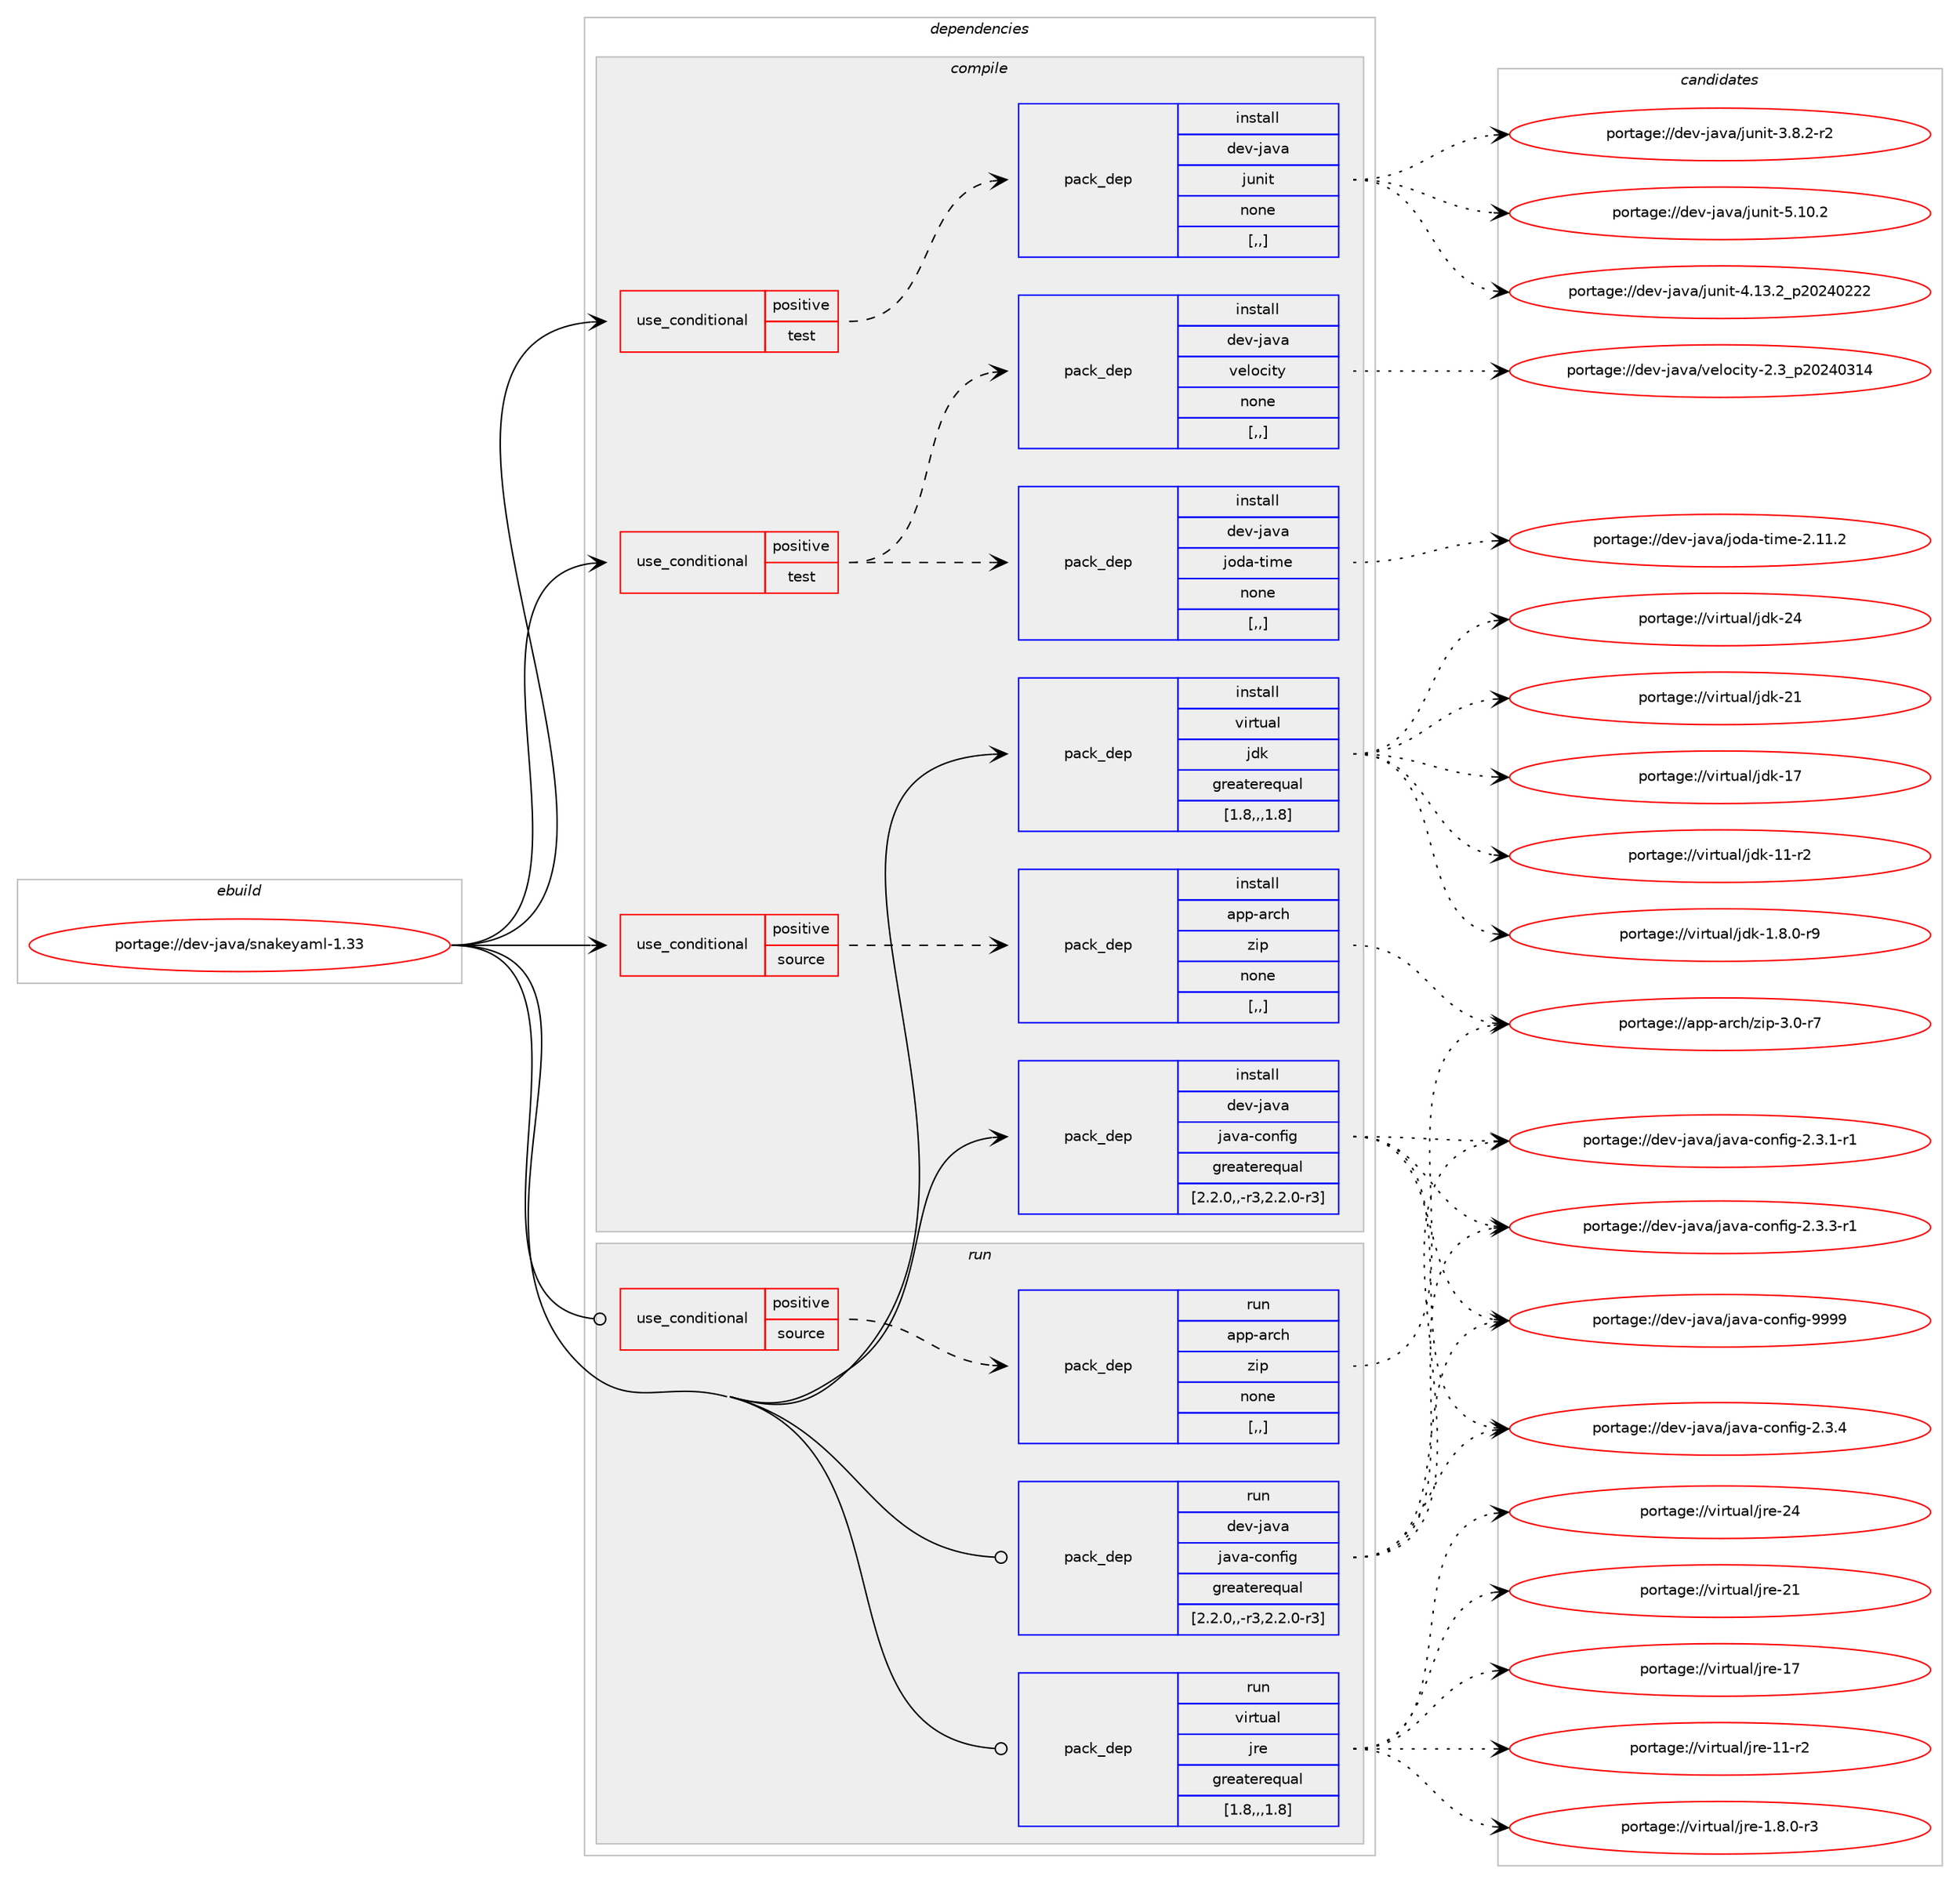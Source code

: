 digraph prolog {

# *************
# Graph options
# *************

newrank=true;
concentrate=true;
compound=true;
graph [rankdir=LR,fontname=Helvetica,fontsize=10,ranksep=1.5];#, ranksep=2.5, nodesep=0.2];
edge  [arrowhead=vee];
node  [fontname=Helvetica,fontsize=10];

# **********
# The ebuild
# **********

subgraph cluster_leftcol {
color=gray;
label=<<i>ebuild</i>>;
id [label="portage://dev-java/snakeyaml-1.33", color=red, width=4, href="../dev-java/snakeyaml-1.33.svg"];
}

# ****************
# The dependencies
# ****************

subgraph cluster_midcol {
color=gray;
label=<<i>dependencies</i>>;
subgraph cluster_compile {
fillcolor="#eeeeee";
style=filled;
label=<<i>compile</i>>;
subgraph cond22483 {
dependency97555 [label=<<TABLE BORDER="0" CELLBORDER="1" CELLSPACING="0" CELLPADDING="4"><TR><TD ROWSPAN="3" CELLPADDING="10">use_conditional</TD></TR><TR><TD>positive</TD></TR><TR><TD>source</TD></TR></TABLE>>, shape=none, color=red];
subgraph pack74006 {
dependency97556 [label=<<TABLE BORDER="0" CELLBORDER="1" CELLSPACING="0" CELLPADDING="4" WIDTH="220"><TR><TD ROWSPAN="6" CELLPADDING="30">pack_dep</TD></TR><TR><TD WIDTH="110">install</TD></TR><TR><TD>app-arch</TD></TR><TR><TD>zip</TD></TR><TR><TD>none</TD></TR><TR><TD>[,,]</TD></TR></TABLE>>, shape=none, color=blue];
}
dependency97555:e -> dependency97556:w [weight=20,style="dashed",arrowhead="vee"];
}
id:e -> dependency97555:w [weight=20,style="solid",arrowhead="vee"];
subgraph cond22484 {
dependency97557 [label=<<TABLE BORDER="0" CELLBORDER="1" CELLSPACING="0" CELLPADDING="4"><TR><TD ROWSPAN="3" CELLPADDING="10">use_conditional</TD></TR><TR><TD>positive</TD></TR><TR><TD>test</TD></TR></TABLE>>, shape=none, color=red];
subgraph pack74007 {
dependency97558 [label=<<TABLE BORDER="0" CELLBORDER="1" CELLSPACING="0" CELLPADDING="4" WIDTH="220"><TR><TD ROWSPAN="6" CELLPADDING="30">pack_dep</TD></TR><TR><TD WIDTH="110">install</TD></TR><TR><TD>dev-java</TD></TR><TR><TD>junit</TD></TR><TR><TD>none</TD></TR><TR><TD>[,,]</TD></TR></TABLE>>, shape=none, color=blue];
}
dependency97557:e -> dependency97558:w [weight=20,style="dashed",arrowhead="vee"];
}
id:e -> dependency97557:w [weight=20,style="solid",arrowhead="vee"];
subgraph cond22485 {
dependency97559 [label=<<TABLE BORDER="0" CELLBORDER="1" CELLSPACING="0" CELLPADDING="4"><TR><TD ROWSPAN="3" CELLPADDING="10">use_conditional</TD></TR><TR><TD>positive</TD></TR><TR><TD>test</TD></TR></TABLE>>, shape=none, color=red];
subgraph pack74008 {
dependency97560 [label=<<TABLE BORDER="0" CELLBORDER="1" CELLSPACING="0" CELLPADDING="4" WIDTH="220"><TR><TD ROWSPAN="6" CELLPADDING="30">pack_dep</TD></TR><TR><TD WIDTH="110">install</TD></TR><TR><TD>dev-java</TD></TR><TR><TD>velocity</TD></TR><TR><TD>none</TD></TR><TR><TD>[,,]</TD></TR></TABLE>>, shape=none, color=blue];
}
dependency97559:e -> dependency97560:w [weight=20,style="dashed",arrowhead="vee"];
subgraph pack74009 {
dependency97561 [label=<<TABLE BORDER="0" CELLBORDER="1" CELLSPACING="0" CELLPADDING="4" WIDTH="220"><TR><TD ROWSPAN="6" CELLPADDING="30">pack_dep</TD></TR><TR><TD WIDTH="110">install</TD></TR><TR><TD>dev-java</TD></TR><TR><TD>joda-time</TD></TR><TR><TD>none</TD></TR><TR><TD>[,,]</TD></TR></TABLE>>, shape=none, color=blue];
}
dependency97559:e -> dependency97561:w [weight=20,style="dashed",arrowhead="vee"];
}
id:e -> dependency97559:w [weight=20,style="solid",arrowhead="vee"];
subgraph pack74010 {
dependency97562 [label=<<TABLE BORDER="0" CELLBORDER="1" CELLSPACING="0" CELLPADDING="4" WIDTH="220"><TR><TD ROWSPAN="6" CELLPADDING="30">pack_dep</TD></TR><TR><TD WIDTH="110">install</TD></TR><TR><TD>dev-java</TD></TR><TR><TD>java-config</TD></TR><TR><TD>greaterequal</TD></TR><TR><TD>[2.2.0,,-r3,2.2.0-r3]</TD></TR></TABLE>>, shape=none, color=blue];
}
id:e -> dependency97562:w [weight=20,style="solid",arrowhead="vee"];
subgraph pack74011 {
dependency97563 [label=<<TABLE BORDER="0" CELLBORDER="1" CELLSPACING="0" CELLPADDING="4" WIDTH="220"><TR><TD ROWSPAN="6" CELLPADDING="30">pack_dep</TD></TR><TR><TD WIDTH="110">install</TD></TR><TR><TD>virtual</TD></TR><TR><TD>jdk</TD></TR><TR><TD>greaterequal</TD></TR><TR><TD>[1.8,,,1.8]</TD></TR></TABLE>>, shape=none, color=blue];
}
id:e -> dependency97563:w [weight=20,style="solid",arrowhead="vee"];
}
subgraph cluster_compileandrun {
fillcolor="#eeeeee";
style=filled;
label=<<i>compile and run</i>>;
}
subgraph cluster_run {
fillcolor="#eeeeee";
style=filled;
label=<<i>run</i>>;
subgraph cond22486 {
dependency97564 [label=<<TABLE BORDER="0" CELLBORDER="1" CELLSPACING="0" CELLPADDING="4"><TR><TD ROWSPAN="3" CELLPADDING="10">use_conditional</TD></TR><TR><TD>positive</TD></TR><TR><TD>source</TD></TR></TABLE>>, shape=none, color=red];
subgraph pack74012 {
dependency97565 [label=<<TABLE BORDER="0" CELLBORDER="1" CELLSPACING="0" CELLPADDING="4" WIDTH="220"><TR><TD ROWSPAN="6" CELLPADDING="30">pack_dep</TD></TR><TR><TD WIDTH="110">run</TD></TR><TR><TD>app-arch</TD></TR><TR><TD>zip</TD></TR><TR><TD>none</TD></TR><TR><TD>[,,]</TD></TR></TABLE>>, shape=none, color=blue];
}
dependency97564:e -> dependency97565:w [weight=20,style="dashed",arrowhead="vee"];
}
id:e -> dependency97564:w [weight=20,style="solid",arrowhead="odot"];
subgraph pack74013 {
dependency97566 [label=<<TABLE BORDER="0" CELLBORDER="1" CELLSPACING="0" CELLPADDING="4" WIDTH="220"><TR><TD ROWSPAN="6" CELLPADDING="30">pack_dep</TD></TR><TR><TD WIDTH="110">run</TD></TR><TR><TD>dev-java</TD></TR><TR><TD>java-config</TD></TR><TR><TD>greaterequal</TD></TR><TR><TD>[2.2.0,,-r3,2.2.0-r3]</TD></TR></TABLE>>, shape=none, color=blue];
}
id:e -> dependency97566:w [weight=20,style="solid",arrowhead="odot"];
subgraph pack74014 {
dependency97567 [label=<<TABLE BORDER="0" CELLBORDER="1" CELLSPACING="0" CELLPADDING="4" WIDTH="220"><TR><TD ROWSPAN="6" CELLPADDING="30">pack_dep</TD></TR><TR><TD WIDTH="110">run</TD></TR><TR><TD>virtual</TD></TR><TR><TD>jre</TD></TR><TR><TD>greaterequal</TD></TR><TR><TD>[1.8,,,1.8]</TD></TR></TABLE>>, shape=none, color=blue];
}
id:e -> dependency97567:w [weight=20,style="solid",arrowhead="odot"];
}
}

# **************
# The candidates
# **************

subgraph cluster_choices {
rank=same;
color=gray;
label=<<i>candidates</i>>;

subgraph choice74006 {
color=black;
nodesep=1;
choice9711211245971149910447122105112455146484511455 [label="portage://app-arch/zip-3.0-r7", color=red, width=4,href="../app-arch/zip-3.0-r7.svg"];
dependency97556:e -> choice9711211245971149910447122105112455146484511455:w [style=dotted,weight="100"];
}
subgraph choice74007 {
color=black;
nodesep=1;
choice1001011184510697118974710611711010511645534649484650 [label="portage://dev-java/junit-5.10.2", color=red, width=4,href="../dev-java/junit-5.10.2.svg"];
choice1001011184510697118974710611711010511645524649514650951125048505248505050 [label="portage://dev-java/junit-4.13.2_p20240222", color=red, width=4,href="../dev-java/junit-4.13.2_p20240222.svg"];
choice100101118451069711897471061171101051164551465646504511450 [label="portage://dev-java/junit-3.8.2-r2", color=red, width=4,href="../dev-java/junit-3.8.2-r2.svg"];
dependency97558:e -> choice1001011184510697118974710611711010511645534649484650:w [style=dotted,weight="100"];
dependency97558:e -> choice1001011184510697118974710611711010511645524649514650951125048505248505050:w [style=dotted,weight="100"];
dependency97558:e -> choice100101118451069711897471061171101051164551465646504511450:w [style=dotted,weight="100"];
}
subgraph choice74008 {
color=black;
nodesep=1;
choice100101118451069711897471181011081119910511612145504651951125048505248514952 [label="portage://dev-java/velocity-2.3_p20240314", color=red, width=4,href="../dev-java/velocity-2.3_p20240314.svg"];
dependency97560:e -> choice100101118451069711897471181011081119910511612145504651951125048505248514952:w [style=dotted,weight="100"];
}
subgraph choice74009 {
color=black;
nodesep=1;
choice10010111845106971189747106111100974511610510910145504649494650 [label="portage://dev-java/joda-time-2.11.2", color=red, width=4,href="../dev-java/joda-time-2.11.2.svg"];
dependency97561:e -> choice10010111845106971189747106111100974511610510910145504649494650:w [style=dotted,weight="100"];
}
subgraph choice74010 {
color=black;
nodesep=1;
choice10010111845106971189747106971189745991111101021051034557575757 [label="portage://dev-java/java-config-9999", color=red, width=4,href="../dev-java/java-config-9999.svg"];
choice1001011184510697118974710697118974599111110102105103455046514652 [label="portage://dev-java/java-config-2.3.4", color=red, width=4,href="../dev-java/java-config-2.3.4.svg"];
choice10010111845106971189747106971189745991111101021051034550465146514511449 [label="portage://dev-java/java-config-2.3.3-r1", color=red, width=4,href="../dev-java/java-config-2.3.3-r1.svg"];
choice10010111845106971189747106971189745991111101021051034550465146494511449 [label="portage://dev-java/java-config-2.3.1-r1", color=red, width=4,href="../dev-java/java-config-2.3.1-r1.svg"];
dependency97562:e -> choice10010111845106971189747106971189745991111101021051034557575757:w [style=dotted,weight="100"];
dependency97562:e -> choice1001011184510697118974710697118974599111110102105103455046514652:w [style=dotted,weight="100"];
dependency97562:e -> choice10010111845106971189747106971189745991111101021051034550465146514511449:w [style=dotted,weight="100"];
dependency97562:e -> choice10010111845106971189747106971189745991111101021051034550465146494511449:w [style=dotted,weight="100"];
}
subgraph choice74011 {
color=black;
nodesep=1;
choice1181051141161179710847106100107455052 [label="portage://virtual/jdk-24", color=red, width=4,href="../virtual/jdk-24.svg"];
choice1181051141161179710847106100107455049 [label="portage://virtual/jdk-21", color=red, width=4,href="../virtual/jdk-21.svg"];
choice1181051141161179710847106100107454955 [label="portage://virtual/jdk-17", color=red, width=4,href="../virtual/jdk-17.svg"];
choice11810511411611797108471061001074549494511450 [label="portage://virtual/jdk-11-r2", color=red, width=4,href="../virtual/jdk-11-r2.svg"];
choice11810511411611797108471061001074549465646484511457 [label="portage://virtual/jdk-1.8.0-r9", color=red, width=4,href="../virtual/jdk-1.8.0-r9.svg"];
dependency97563:e -> choice1181051141161179710847106100107455052:w [style=dotted,weight="100"];
dependency97563:e -> choice1181051141161179710847106100107455049:w [style=dotted,weight="100"];
dependency97563:e -> choice1181051141161179710847106100107454955:w [style=dotted,weight="100"];
dependency97563:e -> choice11810511411611797108471061001074549494511450:w [style=dotted,weight="100"];
dependency97563:e -> choice11810511411611797108471061001074549465646484511457:w [style=dotted,weight="100"];
}
subgraph choice74012 {
color=black;
nodesep=1;
choice9711211245971149910447122105112455146484511455 [label="portage://app-arch/zip-3.0-r7", color=red, width=4,href="../app-arch/zip-3.0-r7.svg"];
dependency97565:e -> choice9711211245971149910447122105112455146484511455:w [style=dotted,weight="100"];
}
subgraph choice74013 {
color=black;
nodesep=1;
choice10010111845106971189747106971189745991111101021051034557575757 [label="portage://dev-java/java-config-9999", color=red, width=4,href="../dev-java/java-config-9999.svg"];
choice1001011184510697118974710697118974599111110102105103455046514652 [label="portage://dev-java/java-config-2.3.4", color=red, width=4,href="../dev-java/java-config-2.3.4.svg"];
choice10010111845106971189747106971189745991111101021051034550465146514511449 [label="portage://dev-java/java-config-2.3.3-r1", color=red, width=4,href="../dev-java/java-config-2.3.3-r1.svg"];
choice10010111845106971189747106971189745991111101021051034550465146494511449 [label="portage://dev-java/java-config-2.3.1-r1", color=red, width=4,href="../dev-java/java-config-2.3.1-r1.svg"];
dependency97566:e -> choice10010111845106971189747106971189745991111101021051034557575757:w [style=dotted,weight="100"];
dependency97566:e -> choice1001011184510697118974710697118974599111110102105103455046514652:w [style=dotted,weight="100"];
dependency97566:e -> choice10010111845106971189747106971189745991111101021051034550465146514511449:w [style=dotted,weight="100"];
dependency97566:e -> choice10010111845106971189747106971189745991111101021051034550465146494511449:w [style=dotted,weight="100"];
}
subgraph choice74014 {
color=black;
nodesep=1;
choice1181051141161179710847106114101455052 [label="portage://virtual/jre-24", color=red, width=4,href="../virtual/jre-24.svg"];
choice1181051141161179710847106114101455049 [label="portage://virtual/jre-21", color=red, width=4,href="../virtual/jre-21.svg"];
choice1181051141161179710847106114101454955 [label="portage://virtual/jre-17", color=red, width=4,href="../virtual/jre-17.svg"];
choice11810511411611797108471061141014549494511450 [label="portage://virtual/jre-11-r2", color=red, width=4,href="../virtual/jre-11-r2.svg"];
choice11810511411611797108471061141014549465646484511451 [label="portage://virtual/jre-1.8.0-r3", color=red, width=4,href="../virtual/jre-1.8.0-r3.svg"];
dependency97567:e -> choice1181051141161179710847106114101455052:w [style=dotted,weight="100"];
dependency97567:e -> choice1181051141161179710847106114101455049:w [style=dotted,weight="100"];
dependency97567:e -> choice1181051141161179710847106114101454955:w [style=dotted,weight="100"];
dependency97567:e -> choice11810511411611797108471061141014549494511450:w [style=dotted,weight="100"];
dependency97567:e -> choice11810511411611797108471061141014549465646484511451:w [style=dotted,weight="100"];
}
}

}
